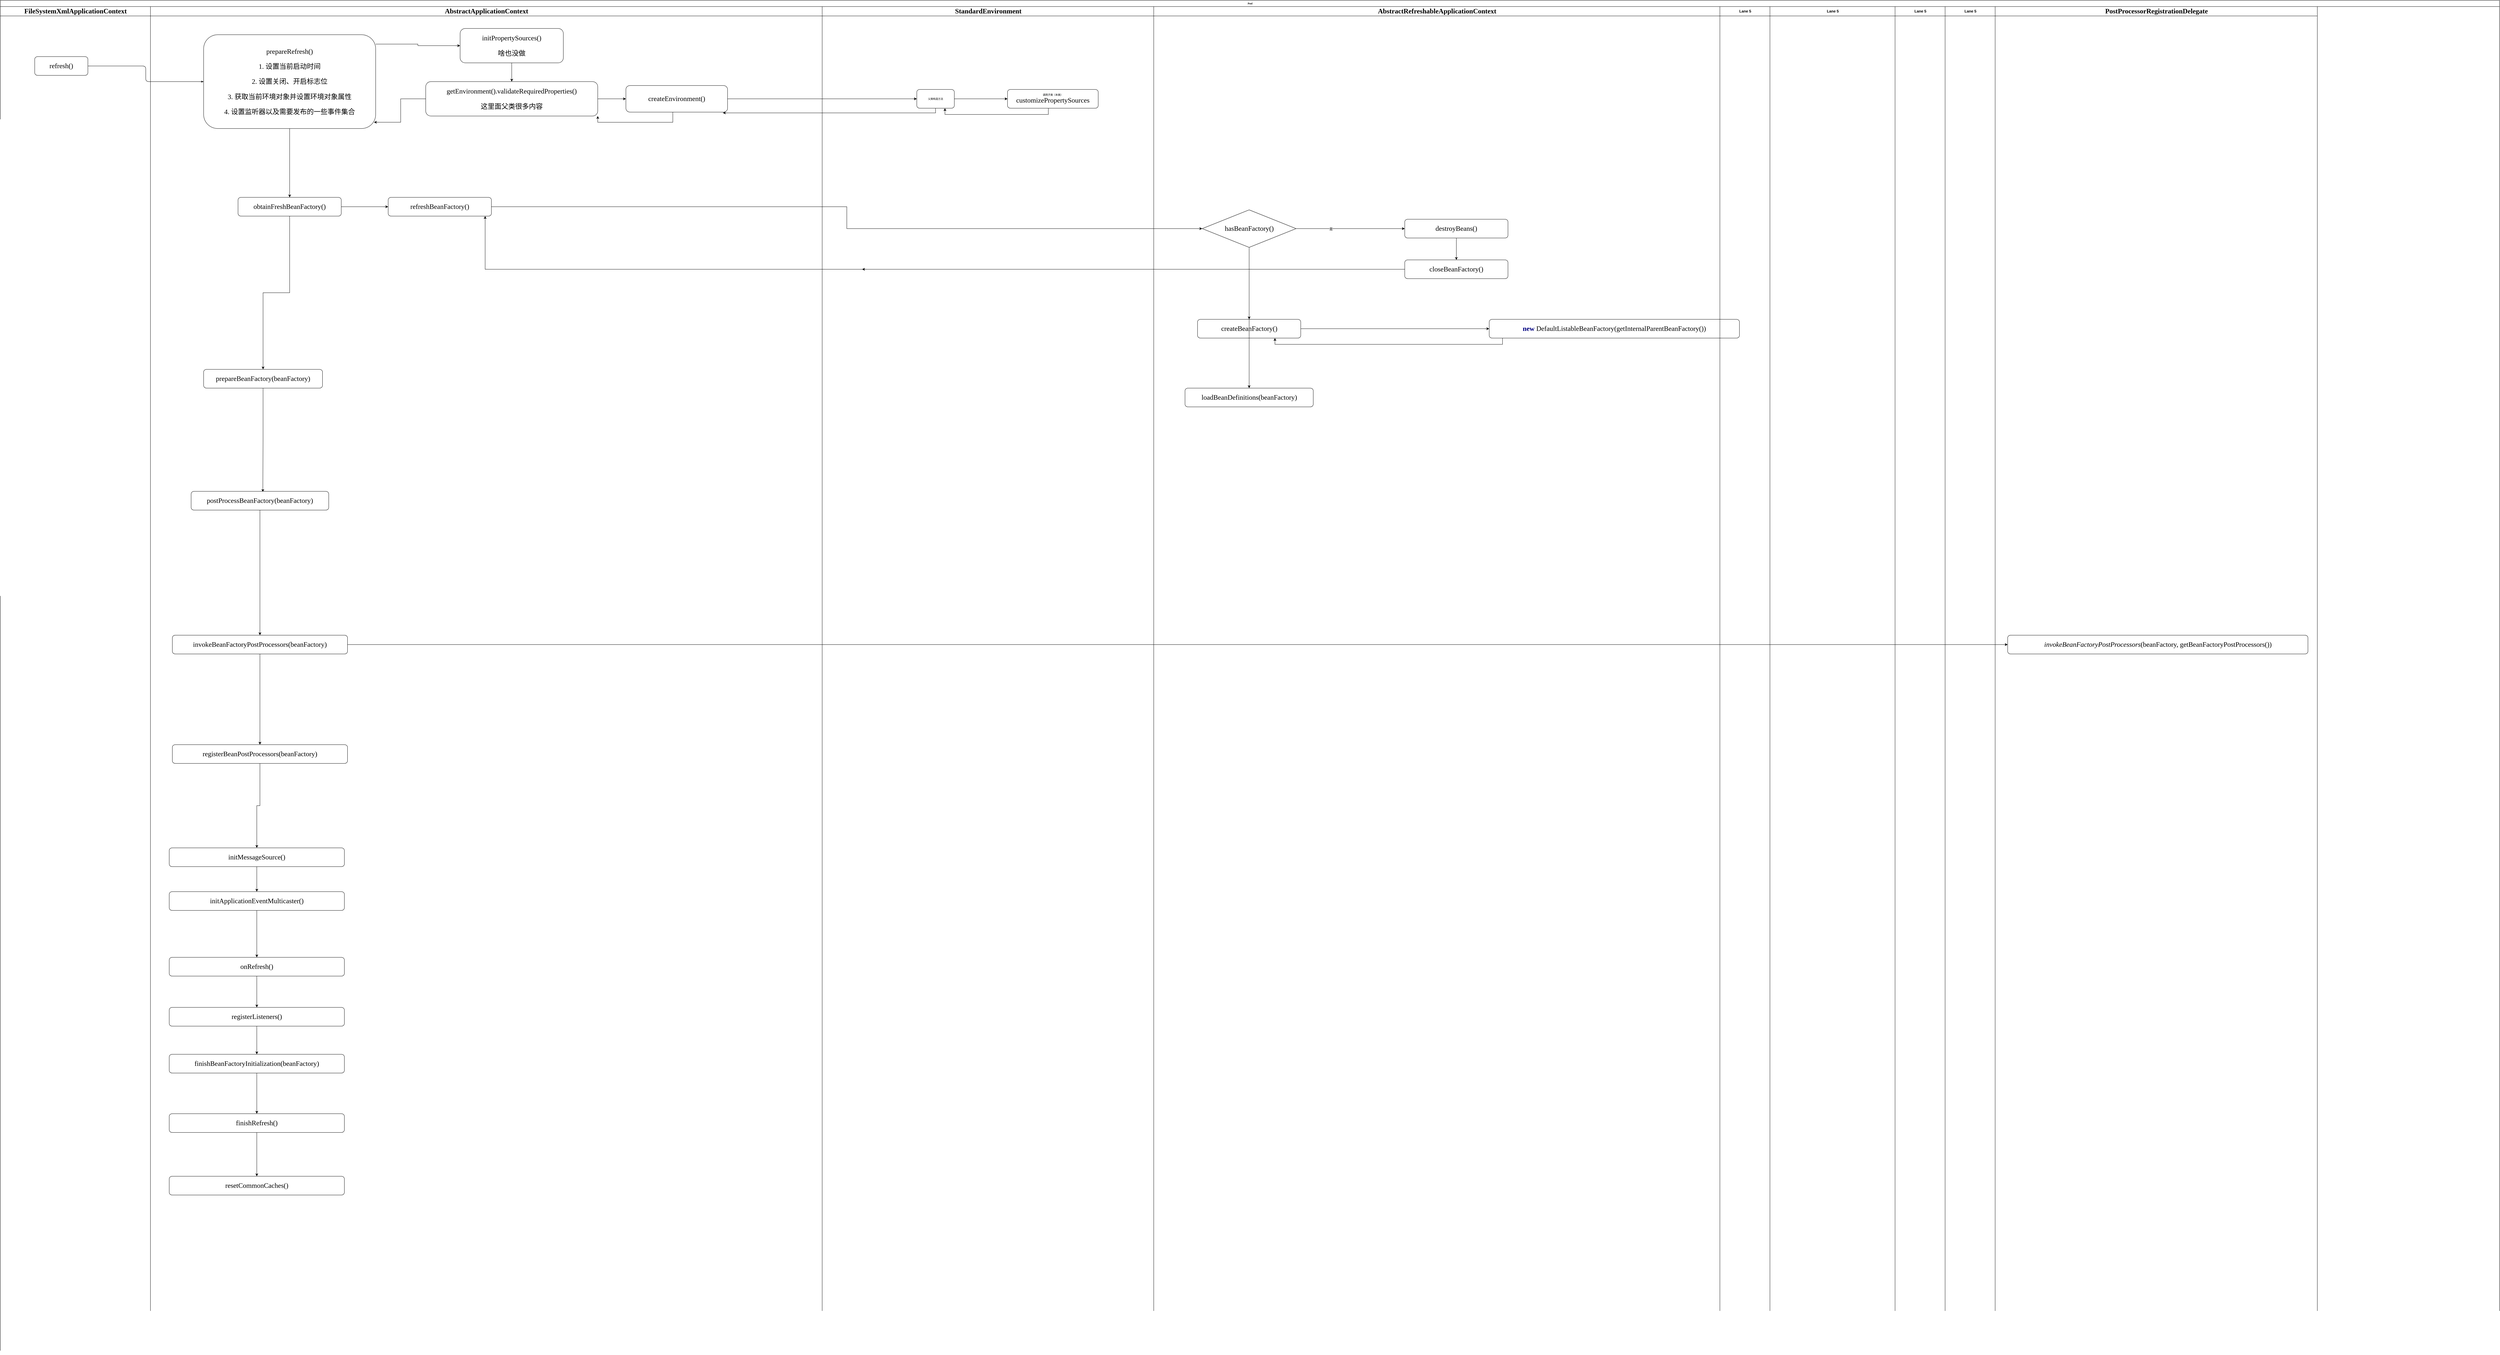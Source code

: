 <mxfile version="19.0.0" type="github">
  <diagram name="Page-1" id="74e2e168-ea6b-b213-b513-2b3c1d86103e">
    <mxGraphModel dx="2332" dy="2043" grid="1" gridSize="10" guides="1" tooltips="1" connect="1" arrows="1" fold="1" page="1" pageScale="1" pageWidth="1100" pageHeight="850" background="none" math="0" shadow="0">
      <root>
        <mxCell id="0" />
        <mxCell id="1" parent="0" />
        <mxCell id="77e6c97f196da883-1" value="Pool" style="swimlane;html=1;childLayout=stackLayout;startSize=20;rounded=0;shadow=0;labelBackgroundColor=none;strokeWidth=1;fontFamily=Verdana;fontSize=8;align=center;" parent="1" vertex="1">
          <mxGeometry x="70" y="-90" width="7990" height="4330" as="geometry" />
        </mxCell>
        <mxCell id="77e6c97f196da883-2" value="&lt;pre style=&quot;background-color: rgb(255, 255, 255); font-family: Consolas; font-size: 16.5pt;&quot;&gt;FileSystemXmlApplicationContext&lt;/pre&gt;" style="swimlane;html=1;startSize=30;" parent="77e6c97f196da883-1" vertex="1">
          <mxGeometry y="20" width="480" height="4310" as="geometry" />
        </mxCell>
        <mxCell id="77e6c97f196da883-8" value="&lt;pre style=&quot;background-color: rgb(255, 255, 255); font-family: Consolas; font-size: 16.5pt;&quot;&gt;refresh()&lt;/pre&gt;" style="rounded=1;whiteSpace=wrap;html=1;shadow=0;labelBackgroundColor=none;strokeWidth=1;fontFamily=Verdana;fontSize=8;align=center;" parent="77e6c97f196da883-2" vertex="1">
          <mxGeometry x="110" y="160" width="170" height="60" as="geometry" />
        </mxCell>
        <mxCell id="77e6c97f196da883-26" style="edgeStyle=orthogonalEdgeStyle;rounded=1;html=1;labelBackgroundColor=none;startArrow=none;startFill=0;startSize=5;endArrow=classicThin;endFill=1;endSize=5;jettySize=auto;orthogonalLoop=1;strokeWidth=1;fontFamily=Verdana;fontSize=8;entryX=0;entryY=0.5;entryDx=0;entryDy=0;" parent="77e6c97f196da883-1" source="77e6c97f196da883-8" target="O03f3KoqR2Wf6FTzpScs-3" edge="1">
          <mxGeometry relative="1" as="geometry">
            <mxPoint x="765" y="115" as="targetPoint" />
          </mxGeometry>
        </mxCell>
        <mxCell id="77e6c97f196da883-39" style="edgeStyle=orthogonalEdgeStyle;rounded=1;html=1;labelBackgroundColor=none;startArrow=none;startFill=0;startSize=5;endArrow=classicThin;endFill=1;endSize=5;jettySize=auto;orthogonalLoop=1;strokeWidth=1;fontFamily=Verdana;fontSize=8" parent="77e6c97f196da883-1" edge="1">
          <mxGeometry relative="1" as="geometry">
            <mxPoint x="1170" y="690" as="sourcePoint" />
          </mxGeometry>
        </mxCell>
        <mxCell id="77e6c97f196da883-40" style="edgeStyle=orthogonalEdgeStyle;rounded=1;html=1;labelBackgroundColor=none;startArrow=none;startFill=0;startSize=5;endArrow=classicThin;endFill=1;endSize=5;jettySize=auto;orthogonalLoop=1;strokeWidth=1;fontFamily=Verdana;fontSize=8" parent="77e6c97f196da883-1" edge="1">
          <mxGeometry relative="1" as="geometry">
            <mxPoint x="1340" y="690" as="sourcePoint" />
          </mxGeometry>
        </mxCell>
        <mxCell id="107ba76e4e335f99-3" style="edgeStyle=orthogonalEdgeStyle;rounded=1;html=1;labelBackgroundColor=none;startArrow=none;startFill=0;startSize=5;endArrow=classicThin;endFill=1;endSize=5;jettySize=auto;orthogonalLoop=1;strokeColor=#000000;strokeWidth=1;fontFamily=Verdana;fontSize=8;fontColor=#000000;" parent="77e6c97f196da883-1" edge="1">
          <mxGeometry relative="1" as="geometry">
            <mxPoint x="1180" y="610" as="targetPoint" />
          </mxGeometry>
        </mxCell>
        <mxCell id="77e6c97f196da883-3" value="&lt;pre style=&quot;background-color: rgb(255, 255, 255); font-family: Consolas; font-size: 16.5pt;&quot;&gt;AbstractApplicationContext&lt;/pre&gt;" style="swimlane;html=1;startSize=30;" parent="77e6c97f196da883-1" vertex="1">
          <mxGeometry x="480" y="20" width="2147.5" height="4310" as="geometry" />
        </mxCell>
        <mxCell id="O03f3KoqR2Wf6FTzpScs-29" style="edgeStyle=orthogonalEdgeStyle;rounded=0;orthogonalLoop=1;jettySize=auto;html=1;" parent="77e6c97f196da883-3" source="O03f3KoqR2Wf6FTzpScs-3" target="O03f3KoqR2Wf6FTzpScs-24" edge="1">
          <mxGeometry relative="1" as="geometry" />
        </mxCell>
        <mxCell id="O03f3KoqR2Wf6FTzpScs-57" style="edgeStyle=orthogonalEdgeStyle;rounded=0;orthogonalLoop=1;jettySize=auto;html=1;entryX=0;entryY=0.5;entryDx=0;entryDy=0;" parent="77e6c97f196da883-3" source="O03f3KoqR2Wf6FTzpScs-3" target="O03f3KoqR2Wf6FTzpScs-49" edge="1">
          <mxGeometry relative="1" as="geometry">
            <Array as="points">
              <mxPoint x="855" y="120" />
              <mxPoint x="855" y="125" />
            </Array>
          </mxGeometry>
        </mxCell>
        <mxCell id="O03f3KoqR2Wf6FTzpScs-3" value="&lt;pre style=&quot;background-color: rgb(255, 255, 255); font-family: Consolas; font-size: 16.5pt;&quot;&gt;&lt;pre style=&quot;font-family: Consolas; font-size: 16.5pt;&quot;&gt;prepareRefresh()&lt;/pre&gt;&lt;pre style=&quot;font-family: Consolas; font-size: 16.5pt;&quot;&gt;1. 设置当前启动时间&lt;/pre&gt;&lt;pre style=&quot;font-family: Consolas; font-size: 16.5pt;&quot;&gt;2. 设置关闭、开启标志位&lt;/pre&gt;&lt;pre style=&quot;font-family: Consolas; font-size: 16.5pt;&quot;&gt;3. 获取当前环境对象并设置环境对象属性&lt;/pre&gt;&lt;pre style=&quot;font-family: Consolas; font-size: 16.5pt;&quot;&gt;4. 设置监听器以及需要发布的一些事件集合&lt;/pre&gt;&lt;/pre&gt;" style="rounded=1;whiteSpace=wrap;html=1;shadow=0;labelBackgroundColor=none;strokeWidth=1;fontFamily=Verdana;fontSize=8;align=center;" parent="77e6c97f196da883-3" vertex="1">
          <mxGeometry x="170" y="90" width="550" height="300" as="geometry" />
        </mxCell>
        <mxCell id="O03f3KoqR2Wf6FTzpScs-30" style="edgeStyle=orthogonalEdgeStyle;rounded=0;orthogonalLoop=1;jettySize=auto;html=1;" parent="77e6c97f196da883-3" source="O03f3KoqR2Wf6FTzpScs-24" target="O03f3KoqR2Wf6FTzpScs-25" edge="1">
          <mxGeometry relative="1" as="geometry" />
        </mxCell>
        <mxCell id="O03f3KoqR2Wf6FTzpScs-169" style="edgeStyle=orthogonalEdgeStyle;rounded=0;orthogonalLoop=1;jettySize=auto;html=1;entryX=0;entryY=0.5;entryDx=0;entryDy=0;" parent="77e6c97f196da883-3" source="O03f3KoqR2Wf6FTzpScs-24" target="O03f3KoqR2Wf6FTzpScs-105" edge="1">
          <mxGeometry relative="1" as="geometry" />
        </mxCell>
        <mxCell id="O03f3KoqR2Wf6FTzpScs-24" value="&lt;pre style=&quot;background-color: rgb(255, 255, 255); font-family: Consolas; font-size: 16.5pt;&quot;&gt;&lt;pre style=&quot;font-family: Consolas; font-size: 16.5pt;&quot;&gt;obtainFreshBeanFactory()&lt;/pre&gt;&lt;/pre&gt;" style="rounded=1;whiteSpace=wrap;html=1;shadow=0;labelBackgroundColor=none;strokeWidth=1;fontFamily=Verdana;fontSize=8;align=center;" parent="77e6c97f196da883-3" vertex="1">
          <mxGeometry x="280" y="610" width="330" height="60" as="geometry" />
        </mxCell>
        <mxCell id="O03f3KoqR2Wf6FTzpScs-31" style="edgeStyle=orthogonalEdgeStyle;rounded=0;orthogonalLoop=1;jettySize=auto;html=1;entryX=0.521;entryY=0.032;entryDx=0;entryDy=0;entryPerimeter=0;" parent="77e6c97f196da883-3" source="O03f3KoqR2Wf6FTzpScs-25" target="O03f3KoqR2Wf6FTzpScs-26" edge="1">
          <mxGeometry relative="1" as="geometry" />
        </mxCell>
        <mxCell id="O03f3KoqR2Wf6FTzpScs-25" value="&lt;pre style=&quot;background-color: rgb(255, 255, 255); font-family: Consolas; font-size: 16.5pt;&quot;&gt;&lt;pre style=&quot;font-family: Consolas; font-size: 16.5pt;&quot;&gt;prepareBeanFactory(beanFactory)&lt;/pre&gt;&lt;/pre&gt;" style="rounded=1;whiteSpace=wrap;html=1;shadow=0;labelBackgroundColor=none;strokeWidth=1;fontFamily=Verdana;fontSize=8;align=center;" parent="77e6c97f196da883-3" vertex="1">
          <mxGeometry x="170" y="1160" width="380" height="60" as="geometry" />
        </mxCell>
        <mxCell id="O03f3KoqR2Wf6FTzpScs-32" style="edgeStyle=orthogonalEdgeStyle;rounded=0;orthogonalLoop=1;jettySize=auto;html=1;" parent="77e6c97f196da883-3" source="O03f3KoqR2Wf6FTzpScs-26" target="O03f3KoqR2Wf6FTzpScs-27" edge="1">
          <mxGeometry relative="1" as="geometry" />
        </mxCell>
        <mxCell id="O03f3KoqR2Wf6FTzpScs-26" value="&lt;pre style=&quot;background-color: rgb(255, 255, 255); font-family: Consolas; font-size: 16.5pt;&quot;&gt;&lt;pre style=&quot;font-family: Consolas; font-size: 16.5pt;&quot;&gt;postProcessBeanFactory(beanFactory)&lt;/pre&gt;&lt;/pre&gt;" style="rounded=1;whiteSpace=wrap;html=1;shadow=0;labelBackgroundColor=none;strokeWidth=1;fontFamily=Verdana;fontSize=8;align=center;" parent="77e6c97f196da883-3" vertex="1">
          <mxGeometry x="130" y="1550" width="440" height="60" as="geometry" />
        </mxCell>
        <mxCell id="O03f3KoqR2Wf6FTzpScs-41" style="edgeStyle=orthogonalEdgeStyle;rounded=0;orthogonalLoop=1;jettySize=auto;html=1;" parent="77e6c97f196da883-3" source="O03f3KoqR2Wf6FTzpScs-27" target="O03f3KoqR2Wf6FTzpScs-33" edge="1">
          <mxGeometry relative="1" as="geometry" />
        </mxCell>
        <mxCell id="O03f3KoqR2Wf6FTzpScs-27" value="&lt;pre style=&quot;background-color: rgb(255, 255, 255); font-family: Consolas; font-size: 16.5pt;&quot;&gt;&lt;pre style=&quot;font-family: Consolas; font-size: 16.5pt;&quot;&gt;invokeBeanFactoryPostProcessors(beanFactory)&lt;/pre&gt;&lt;/pre&gt;" style="rounded=1;whiteSpace=wrap;html=1;shadow=0;labelBackgroundColor=none;strokeWidth=1;fontFamily=Verdana;fontSize=8;align=center;" parent="77e6c97f196da883-3" vertex="1">
          <mxGeometry x="70" y="2010" width="560" height="60" as="geometry" />
        </mxCell>
        <mxCell id="O03f3KoqR2Wf6FTzpScs-42" style="edgeStyle=orthogonalEdgeStyle;rounded=0;orthogonalLoop=1;jettySize=auto;html=1;entryX=0.5;entryY=0;entryDx=0;entryDy=0;" parent="77e6c97f196da883-3" source="O03f3KoqR2Wf6FTzpScs-33" target="O03f3KoqR2Wf6FTzpScs-34" edge="1">
          <mxGeometry relative="1" as="geometry" />
        </mxCell>
        <mxCell id="O03f3KoqR2Wf6FTzpScs-33" value="&lt;pre style=&quot;background-color: rgb(255, 255, 255); font-family: Consolas; font-size: 16.5pt;&quot;&gt;&lt;pre style=&quot;font-family: Consolas; font-size: 16.5pt;&quot;&gt;registerBeanPostProcessors(beanFactory)&lt;/pre&gt;&lt;/pre&gt;" style="rounded=1;whiteSpace=wrap;html=1;shadow=0;labelBackgroundColor=none;strokeWidth=1;fontFamily=Verdana;fontSize=8;align=center;" parent="77e6c97f196da883-3" vertex="1">
          <mxGeometry x="70" y="2360" width="560" height="60" as="geometry" />
        </mxCell>
        <mxCell id="O03f3KoqR2Wf6FTzpScs-43" style="edgeStyle=orthogonalEdgeStyle;rounded=0;orthogonalLoop=1;jettySize=auto;html=1;" parent="77e6c97f196da883-3" source="O03f3KoqR2Wf6FTzpScs-34" target="O03f3KoqR2Wf6FTzpScs-35" edge="1">
          <mxGeometry relative="1" as="geometry" />
        </mxCell>
        <mxCell id="O03f3KoqR2Wf6FTzpScs-34" value="&lt;pre style=&quot;background-color: rgb(255, 255, 255); font-family: Consolas; font-size: 16.5pt;&quot;&gt;&lt;pre style=&quot;font-family: Consolas; font-size: 16.5pt;&quot;&gt;initMessageSource()&lt;/pre&gt;&lt;/pre&gt;" style="rounded=1;whiteSpace=wrap;html=1;shadow=0;labelBackgroundColor=none;strokeWidth=1;fontFamily=Verdana;fontSize=8;align=center;" parent="77e6c97f196da883-3" vertex="1">
          <mxGeometry x="60" y="2690" width="560" height="60" as="geometry" />
        </mxCell>
        <mxCell id="O03f3KoqR2Wf6FTzpScs-44" style="edgeStyle=orthogonalEdgeStyle;rounded=0;orthogonalLoop=1;jettySize=auto;html=1;" parent="77e6c97f196da883-3" source="O03f3KoqR2Wf6FTzpScs-35" target="O03f3KoqR2Wf6FTzpScs-36" edge="1">
          <mxGeometry relative="1" as="geometry" />
        </mxCell>
        <mxCell id="O03f3KoqR2Wf6FTzpScs-35" value="&lt;pre style=&quot;background-color: rgb(255, 255, 255); font-family: Consolas; font-size: 16.5pt;&quot;&gt;&lt;pre style=&quot;font-family: Consolas; font-size: 16.5pt;&quot;&gt;initApplicationEventMulticaster()&lt;/pre&gt;&lt;/pre&gt;" style="rounded=1;whiteSpace=wrap;html=1;shadow=0;labelBackgroundColor=none;strokeWidth=1;fontFamily=Verdana;fontSize=8;align=center;" parent="77e6c97f196da883-3" vertex="1">
          <mxGeometry x="60" y="2830" width="560" height="60" as="geometry" />
        </mxCell>
        <mxCell id="O03f3KoqR2Wf6FTzpScs-45" style="edgeStyle=orthogonalEdgeStyle;rounded=0;orthogonalLoop=1;jettySize=auto;html=1;" parent="77e6c97f196da883-3" source="O03f3KoqR2Wf6FTzpScs-36" target="O03f3KoqR2Wf6FTzpScs-37" edge="1">
          <mxGeometry relative="1" as="geometry" />
        </mxCell>
        <mxCell id="O03f3KoqR2Wf6FTzpScs-36" value="&lt;pre style=&quot;background-color: rgb(255, 255, 255); font-family: Consolas; font-size: 16.5pt;&quot;&gt;&lt;pre style=&quot;font-family: Consolas; font-size: 16.5pt;&quot;&gt;onRefresh()&lt;/pre&gt;&lt;/pre&gt;" style="rounded=1;whiteSpace=wrap;html=1;shadow=0;labelBackgroundColor=none;strokeWidth=1;fontFamily=Verdana;fontSize=8;align=center;" parent="77e6c97f196da883-3" vertex="1">
          <mxGeometry x="60" y="3040" width="560" height="60" as="geometry" />
        </mxCell>
        <mxCell id="O03f3KoqR2Wf6FTzpScs-46" style="edgeStyle=orthogonalEdgeStyle;rounded=0;orthogonalLoop=1;jettySize=auto;html=1;" parent="77e6c97f196da883-3" source="O03f3KoqR2Wf6FTzpScs-37" target="O03f3KoqR2Wf6FTzpScs-38" edge="1">
          <mxGeometry relative="1" as="geometry" />
        </mxCell>
        <mxCell id="O03f3KoqR2Wf6FTzpScs-37" value="&lt;pre style=&quot;background-color: rgb(255, 255, 255); font-family: Consolas; font-size: 16.5pt;&quot;&gt;&lt;pre style=&quot;font-family: Consolas; font-size: 16.5pt;&quot;&gt;registerListeners()&lt;/pre&gt;&lt;/pre&gt;" style="rounded=1;whiteSpace=wrap;html=1;shadow=0;labelBackgroundColor=none;strokeWidth=1;fontFamily=Verdana;fontSize=8;align=center;" parent="77e6c97f196da883-3" vertex="1">
          <mxGeometry x="60" y="3200" width="560" height="60" as="geometry" />
        </mxCell>
        <mxCell id="O03f3KoqR2Wf6FTzpScs-47" style="edgeStyle=orthogonalEdgeStyle;rounded=0;orthogonalLoop=1;jettySize=auto;html=1;" parent="77e6c97f196da883-3" source="O03f3KoqR2Wf6FTzpScs-38" target="O03f3KoqR2Wf6FTzpScs-39" edge="1">
          <mxGeometry relative="1" as="geometry" />
        </mxCell>
        <mxCell id="O03f3KoqR2Wf6FTzpScs-38" value="&lt;pre style=&quot;background-color: rgb(255, 255, 255); font-family: Consolas; font-size: 16.5pt;&quot;&gt;&lt;pre style=&quot;font-family: Consolas; font-size: 16.5pt;&quot;&gt;finishBeanFactoryInitialization(beanFactory)&lt;/pre&gt;&lt;/pre&gt;" style="rounded=1;whiteSpace=wrap;html=1;shadow=0;labelBackgroundColor=none;strokeWidth=1;fontFamily=Verdana;fontSize=8;align=center;" parent="77e6c97f196da883-3" vertex="1">
          <mxGeometry x="60" y="3350" width="560" height="60" as="geometry" />
        </mxCell>
        <mxCell id="O03f3KoqR2Wf6FTzpScs-48" style="edgeStyle=orthogonalEdgeStyle;rounded=0;orthogonalLoop=1;jettySize=auto;html=1;" parent="77e6c97f196da883-3" source="O03f3KoqR2Wf6FTzpScs-39" target="O03f3KoqR2Wf6FTzpScs-40" edge="1">
          <mxGeometry relative="1" as="geometry" />
        </mxCell>
        <mxCell id="O03f3KoqR2Wf6FTzpScs-39" value="&lt;pre style=&quot;background-color: rgb(255, 255, 255); font-family: Consolas; font-size: 16.5pt;&quot;&gt;&lt;pre style=&quot;font-family: Consolas; font-size: 16.5pt;&quot;&gt;finishRefresh()&lt;/pre&gt;&lt;/pre&gt;" style="rounded=1;whiteSpace=wrap;html=1;shadow=0;labelBackgroundColor=none;strokeWidth=1;fontFamily=Verdana;fontSize=8;align=center;" parent="77e6c97f196da883-3" vertex="1">
          <mxGeometry x="60" y="3540" width="560" height="60" as="geometry" />
        </mxCell>
        <mxCell id="O03f3KoqR2Wf6FTzpScs-40" value="&lt;pre style=&quot;background-color: rgb(255, 255, 255); font-family: Consolas; font-size: 16.5pt;&quot;&gt;&lt;pre style=&quot;font-family: Consolas; font-size: 16.5pt;&quot;&gt;resetCommonCaches()&lt;/pre&gt;&lt;/pre&gt;" style="rounded=1;whiteSpace=wrap;html=1;shadow=0;labelBackgroundColor=none;strokeWidth=1;fontFamily=Verdana;fontSize=8;align=center;" parent="77e6c97f196da883-3" vertex="1">
          <mxGeometry x="60" y="3740" width="560" height="60" as="geometry" />
        </mxCell>
        <mxCell id="UtPdikxSxj_HuUd7llLg-3" style="edgeStyle=orthogonalEdgeStyle;rounded=0;orthogonalLoop=1;jettySize=auto;html=1;" edge="1" parent="77e6c97f196da883-3" source="O03f3KoqR2Wf6FTzpScs-49" target="UtPdikxSxj_HuUd7llLg-2">
          <mxGeometry relative="1" as="geometry" />
        </mxCell>
        <mxCell id="O03f3KoqR2Wf6FTzpScs-49" value="&lt;pre style=&quot;background-color: rgb(255, 255, 255); font-family: Consolas; font-size: 16.5pt;&quot;&gt;&lt;pre style=&quot;font-family: Consolas; font-size: 16.5pt;&quot;&gt;initPropertySources()&lt;/pre&gt;&lt;pre style=&quot;font-family: Consolas; font-size: 16.5pt;&quot;&gt;啥也没做&lt;/pre&gt;&lt;/pre&gt;" style="rounded=1;whiteSpace=wrap;html=1;shadow=0;labelBackgroundColor=none;strokeWidth=1;fontFamily=Verdana;fontSize=8;align=center;" parent="77e6c97f196da883-3" vertex="1">
          <mxGeometry x="990" y="70" width="330" height="110" as="geometry" />
        </mxCell>
        <mxCell id="O03f3KoqR2Wf6FTzpScs-105" value="&lt;pre style=&quot;background-color: rgb(255, 255, 255); font-family: Consolas; font-size: 16.5pt;&quot;&gt;&lt;pre style=&quot;font-family: Consolas; font-size: 16.5pt;&quot;&gt;refreshBeanFactory()&lt;/pre&gt;&lt;/pre&gt;" style="rounded=1;whiteSpace=wrap;html=1;shadow=0;labelBackgroundColor=none;strokeWidth=1;fontFamily=Verdana;fontSize=8;align=center;" parent="77e6c97f196da883-3" vertex="1">
          <mxGeometry x="760" y="610" width="330" height="60" as="geometry" />
        </mxCell>
        <mxCell id="UtPdikxSxj_HuUd7llLg-4" style="edgeStyle=orthogonalEdgeStyle;rounded=0;orthogonalLoop=1;jettySize=auto;html=1;entryX=0.99;entryY=0.933;entryDx=0;entryDy=0;entryPerimeter=0;" edge="1" parent="77e6c97f196da883-3" source="UtPdikxSxj_HuUd7llLg-2" target="O03f3KoqR2Wf6FTzpScs-3">
          <mxGeometry relative="1" as="geometry" />
        </mxCell>
        <mxCell id="UtPdikxSxj_HuUd7llLg-111" value="" style="edgeStyle=orthogonalEdgeStyle;rounded=0;orthogonalLoop=1;jettySize=auto;html=1;" edge="1" parent="77e6c97f196da883-3" source="UtPdikxSxj_HuUd7llLg-2" target="UtPdikxSxj_HuUd7llLg-110">
          <mxGeometry relative="1" as="geometry" />
        </mxCell>
        <mxCell id="UtPdikxSxj_HuUd7llLg-2" value="&lt;pre style=&quot;background-color: rgb(255, 255, 255); font-family: Consolas; font-size: 16.5pt;&quot;&gt;&lt;pre style=&quot;font-family: Consolas; font-size: 16.5pt;&quot;&gt;getEnvironment().validateRequiredProperties()&lt;/pre&gt;&lt;pre style=&quot;font-family: Consolas; font-size: 16.5pt;&quot;&gt;这里面父类很多内容&lt;/pre&gt;&lt;/pre&gt;" style="rounded=1;whiteSpace=wrap;html=1;shadow=0;labelBackgroundColor=none;strokeWidth=1;fontFamily=Verdana;fontSize=8;align=center;" vertex="1" parent="77e6c97f196da883-3">
          <mxGeometry x="880" y="240" width="550" height="110" as="geometry" />
        </mxCell>
        <mxCell id="UtPdikxSxj_HuUd7llLg-118" style="edgeStyle=orthogonalEdgeStyle;rounded=0;orthogonalLoop=1;jettySize=auto;html=1;entryX=1;entryY=1;entryDx=0;entryDy=0;" edge="1" parent="77e6c97f196da883-3" source="UtPdikxSxj_HuUd7llLg-110" target="UtPdikxSxj_HuUd7llLg-2">
          <mxGeometry relative="1" as="geometry">
            <Array as="points">
              <mxPoint x="1670" y="370" />
              <mxPoint x="1430" y="370" />
            </Array>
          </mxGeometry>
        </mxCell>
        <mxCell id="UtPdikxSxj_HuUd7llLg-110" value="&lt;pre style=&quot;background-color: rgb(255, 255, 255); font-family: Consolas; font-size: 16.5pt;&quot;&gt;createEnvironment()&lt;/pre&gt;" style="whiteSpace=wrap;html=1;fontSize=8;fontFamily=Verdana;rounded=1;shadow=0;labelBackgroundColor=none;strokeWidth=1;" vertex="1" parent="77e6c97f196da883-3">
          <mxGeometry x="1520" y="252.5" width="325" height="85" as="geometry" />
        </mxCell>
        <mxCell id="77e6c97f196da883-7" value="&lt;pre style=&quot;background-color: rgb(255, 255, 255); font-family: Consolas; font-size: 16.5pt;&quot;&gt;StandardEnvironment&lt;/pre&gt;" style="swimlane;html=1;startSize=30;" parent="77e6c97f196da883-1" vertex="1">
          <mxGeometry x="2627.5" y="20" width="1060" height="4310" as="geometry" />
        </mxCell>
        <mxCell id="UtPdikxSxj_HuUd7llLg-115" value="" style="edgeStyle=orthogonalEdgeStyle;rounded=0;orthogonalLoop=1;jettySize=auto;html=1;" edge="1" parent="77e6c97f196da883-7" source="UtPdikxSxj_HuUd7llLg-112" target="UtPdikxSxj_HuUd7llLg-114">
          <mxGeometry relative="1" as="geometry" />
        </mxCell>
        <mxCell id="UtPdikxSxj_HuUd7llLg-112" value="父类构造方法" style="whiteSpace=wrap;html=1;fontSize=8;fontFamily=Verdana;rounded=1;shadow=0;labelBackgroundColor=none;strokeWidth=1;" vertex="1" parent="77e6c97f196da883-7">
          <mxGeometry x="302.5" y="265" width="120" height="60" as="geometry" />
        </mxCell>
        <mxCell id="UtPdikxSxj_HuUd7llLg-116" style="edgeStyle=orthogonalEdgeStyle;rounded=0;orthogonalLoop=1;jettySize=auto;html=1;entryX=0.75;entryY=1;entryDx=0;entryDy=0;" edge="1" parent="77e6c97f196da883-7" source="UtPdikxSxj_HuUd7llLg-114" target="UtPdikxSxj_HuUd7llLg-112">
          <mxGeometry relative="1" as="geometry">
            <Array as="points">
              <mxPoint x="723" y="345" />
              <mxPoint x="393" y="345" />
            </Array>
          </mxGeometry>
        </mxCell>
        <mxCell id="UtPdikxSxj_HuUd7llLg-114" value="&lt;span style=&quot;font-size: 8px; background-color: rgb(248, 249, 250);&quot;&gt;调用子类（本类）&lt;br&gt;&lt;/span&gt;&lt;span style=&quot;background-color: rgb(255, 255, 255); font-family: Consolas; font-size: 16.5pt;&quot;&gt;customizePropertySources&lt;/span&gt;" style="whiteSpace=wrap;html=1;fontSize=8;fontFamily=Verdana;rounded=1;shadow=0;labelBackgroundColor=none;strokeWidth=1;" vertex="1" parent="77e6c97f196da883-7">
          <mxGeometry x="592.5" y="265" width="290" height="60" as="geometry" />
        </mxCell>
        <mxCell id="77e6c97f196da883-4" value="&lt;pre style=&quot;background-color: rgb(255, 255, 255); font-family: Consolas; font-size: 16.5pt;&quot;&gt;AbstractRefreshableApplicationContext&lt;/pre&gt;" style="swimlane;html=1;startSize=30;" parent="77e6c97f196da883-1" vertex="1">
          <mxGeometry x="3687.5" y="20" width="1810" height="4310" as="geometry" />
        </mxCell>
        <mxCell id="O03f3KoqR2Wf6FTzpScs-158" style="edgeStyle=orthogonalEdgeStyle;rounded=0;orthogonalLoop=1;jettySize=auto;html=1;" parent="77e6c97f196da883-4" source="O03f3KoqR2Wf6FTzpScs-106" target="O03f3KoqR2Wf6FTzpScs-109" edge="1">
          <mxGeometry relative="1" as="geometry" />
        </mxCell>
        <mxCell id="O03f3KoqR2Wf6FTzpScs-160" value="是" style="edgeLabel;html=1;align=center;verticalAlign=middle;resizable=0;points=[];" parent="O03f3KoqR2Wf6FTzpScs-158" vertex="1" connectable="0">
          <mxGeometry x="-0.357" y="-1" relative="1" as="geometry">
            <mxPoint as="offset" />
          </mxGeometry>
        </mxCell>
        <mxCell id="O03f3KoqR2Wf6FTzpScs-163" style="edgeStyle=orthogonalEdgeStyle;rounded=0;orthogonalLoop=1;jettySize=auto;html=1;" parent="77e6c97f196da883-4" source="O03f3KoqR2Wf6FTzpScs-106" target="O03f3KoqR2Wf6FTzpScs-161" edge="1">
          <mxGeometry relative="1" as="geometry" />
        </mxCell>
        <mxCell id="O03f3KoqR2Wf6FTzpScs-106" value="&lt;pre style=&quot;background-color: rgb(255, 255, 255); font-family: Consolas; font-size: 16.5pt;&quot;&gt;hasBeanFactory()&lt;/pre&gt;" style="rhombus;whiteSpace=wrap;html=1;" parent="77e6c97f196da883-4" vertex="1">
          <mxGeometry x="155" y="650" width="300" height="120" as="geometry" />
        </mxCell>
        <mxCell id="O03f3KoqR2Wf6FTzpScs-159" style="edgeStyle=orthogonalEdgeStyle;rounded=0;orthogonalLoop=1;jettySize=auto;html=1;" parent="77e6c97f196da883-4" source="O03f3KoqR2Wf6FTzpScs-109" target="O03f3KoqR2Wf6FTzpScs-157" edge="1">
          <mxGeometry relative="1" as="geometry" />
        </mxCell>
        <mxCell id="O03f3KoqR2Wf6FTzpScs-109" value="&lt;pre style=&quot;background-color: rgb(255, 255, 255); font-family: Consolas; font-size: 16.5pt;&quot;&gt;&lt;pre style=&quot;font-family: Consolas; font-size: 16.5pt;&quot;&gt;destroyBeans()&lt;/pre&gt;&lt;/pre&gt;" style="rounded=1;whiteSpace=wrap;html=1;shadow=0;labelBackgroundColor=none;strokeWidth=1;fontFamily=Verdana;fontSize=8;align=center;" parent="77e6c97f196da883-4" vertex="1">
          <mxGeometry x="802.5" y="680" width="330" height="60" as="geometry" />
        </mxCell>
        <mxCell id="O03f3KoqR2Wf6FTzpScs-157" value="&lt;pre style=&quot;background-color: rgb(255, 255, 255); font-family: Consolas; font-size: 16.5pt;&quot;&gt;&lt;pre style=&quot;font-family: Consolas; font-size: 16.5pt;&quot;&gt;closeBeanFactory()&lt;/pre&gt;&lt;/pre&gt;" style="rounded=1;whiteSpace=wrap;html=1;shadow=0;labelBackgroundColor=none;strokeWidth=1;fontFamily=Verdana;fontSize=8;align=center;" parent="77e6c97f196da883-4" vertex="1">
          <mxGeometry x="802.5" y="810" width="330" height="60" as="geometry" />
        </mxCell>
        <mxCell id="O03f3KoqR2Wf6FTzpScs-166" style="edgeStyle=orthogonalEdgeStyle;rounded=0;orthogonalLoop=1;jettySize=auto;html=1;" parent="77e6c97f196da883-4" source="O03f3KoqR2Wf6FTzpScs-161" target="O03f3KoqR2Wf6FTzpScs-165" edge="1">
          <mxGeometry relative="1" as="geometry" />
        </mxCell>
        <mxCell id="O03f3KoqR2Wf6FTzpScs-171" style="edgeStyle=orthogonalEdgeStyle;rounded=0;orthogonalLoop=1;jettySize=auto;html=1;entryX=0;entryY=0.5;entryDx=0;entryDy=0;" parent="77e6c97f196da883-4" source="O03f3KoqR2Wf6FTzpScs-161" target="O03f3KoqR2Wf6FTzpScs-170" edge="1">
          <mxGeometry relative="1" as="geometry" />
        </mxCell>
        <mxCell id="O03f3KoqR2Wf6FTzpScs-161" value="&lt;pre style=&quot;background-color: rgb(255, 255, 255); font-family: Consolas; font-size: 16.5pt;&quot;&gt;&lt;pre style=&quot;font-family: Consolas; font-size: 16.5pt;&quot;&gt;createBeanFactory()&lt;/pre&gt;&lt;/pre&gt;" style="rounded=1;whiteSpace=wrap;html=1;shadow=0;labelBackgroundColor=none;strokeWidth=1;fontFamily=Verdana;fontSize=8;align=center;" parent="77e6c97f196da883-4" vertex="1">
          <mxGeometry x="140" y="1000" width="330" height="60" as="geometry" />
        </mxCell>
        <mxCell id="O03f3KoqR2Wf6FTzpScs-165" value="&lt;pre style=&quot;background-color: rgb(255, 255, 255); font-family: Consolas; font-size: 16.5pt;&quot;&gt;&lt;pre style=&quot;font-family: Consolas; font-size: 16.5pt;&quot;&gt;loadBeanDefinitions(beanFactory)&lt;/pre&gt;&lt;/pre&gt;" style="rounded=1;whiteSpace=wrap;html=1;shadow=0;labelBackgroundColor=none;strokeWidth=1;fontFamily=Verdana;fontSize=8;align=center;" parent="77e6c97f196da883-4" vertex="1">
          <mxGeometry x="100" y="1220" width="410" height="60" as="geometry" />
        </mxCell>
        <mxCell id="O03f3KoqR2Wf6FTzpScs-172" style="edgeStyle=orthogonalEdgeStyle;rounded=0;orthogonalLoop=1;jettySize=auto;html=1;entryX=0.75;entryY=1;entryDx=0;entryDy=0;" parent="77e6c97f196da883-4" source="O03f3KoqR2Wf6FTzpScs-170" target="O03f3KoqR2Wf6FTzpScs-161" edge="1">
          <mxGeometry relative="1" as="geometry">
            <Array as="points">
              <mxPoint x="1115" y="1080" />
              <mxPoint x="387" y="1080" />
            </Array>
          </mxGeometry>
        </mxCell>
        <mxCell id="O03f3KoqR2Wf6FTzpScs-170" value="&lt;pre style=&quot;background-color: rgb(255, 255, 255); font-family: Consolas; font-size: 16.5pt;&quot;&gt;&lt;pre style=&quot;font-family: Consolas; font-size: 16.5pt;&quot;&gt;&lt;span style=&quot;color:#000080;font-weight:bold;&quot;&gt;new &lt;/span&gt;DefaultListableBeanFactory(getInternalParentBeanFactory())&lt;/pre&gt;&lt;/pre&gt;" style="rounded=1;whiteSpace=wrap;html=1;shadow=0;labelBackgroundColor=none;strokeWidth=1;fontFamily=Verdana;fontSize=8;align=center;" parent="77e6c97f196da883-4" vertex="1">
          <mxGeometry x="1072.5" y="1000" width="800" height="60" as="geometry" />
        </mxCell>
        <mxCell id="O03f3KoqR2Wf6FTzpScs-162" style="edgeStyle=orthogonalEdgeStyle;rounded=0;orthogonalLoop=1;jettySize=auto;html=1;entryX=0;entryY=0.5;entryDx=0;entryDy=0;" parent="77e6c97f196da883-1" source="O03f3KoqR2Wf6FTzpScs-105" target="O03f3KoqR2Wf6FTzpScs-106" edge="1">
          <mxGeometry relative="1" as="geometry" />
        </mxCell>
        <mxCell id="O03f3KoqR2Wf6FTzpScs-168" style="edgeStyle=orthogonalEdgeStyle;rounded=0;orthogonalLoop=1;jettySize=auto;html=1;" parent="77e6c97f196da883-1" source="O03f3KoqR2Wf6FTzpScs-165" target="O03f3KoqR2Wf6FTzpScs-105" edge="1">
          <mxGeometry relative="1" as="geometry">
            <Array as="points">
              <mxPoint x="1550" y="860" />
            </Array>
          </mxGeometry>
        </mxCell>
        <mxCell id="O03f3KoqR2Wf6FTzpScs-175" style="edgeStyle=orthogonalEdgeStyle;rounded=0;orthogonalLoop=1;jettySize=auto;html=1;entryX=0;entryY=0.5;entryDx=0;entryDy=0;" parent="77e6c97f196da883-1" source="O03f3KoqR2Wf6FTzpScs-27" target="O03f3KoqR2Wf6FTzpScs-174" edge="1">
          <mxGeometry relative="1" as="geometry" />
        </mxCell>
        <mxCell id="77e6c97f196da883-6" value="Lane 5" style="swimlane;html=1;startSize=30;" parent="77e6c97f196da883-1" vertex="1">
          <mxGeometry x="5497.5" y="20" width="160" height="4310" as="geometry">
            <mxRectangle x="5470" y="20" width="30" height="6830" as="alternateBounds" />
          </mxGeometry>
        </mxCell>
        <mxCell id="77e6c97f196da883-37" style="edgeStyle=orthogonalEdgeStyle;rounded=1;html=1;labelBackgroundColor=none;startArrow=none;startFill=0;startSize=5;endArrow=classicThin;endFill=1;endSize=5;jettySize=auto;orthogonalLoop=1;strokeWidth=1;fontFamily=Verdana;fontSize=8" parent="77e6c97f196da883-6" edge="1">
          <mxGeometry relative="1" as="geometry">
            <mxPoint x="80" y="460" as="sourcePoint" />
          </mxGeometry>
        </mxCell>
        <mxCell id="77e6c97f196da883-38" style="edgeStyle=orthogonalEdgeStyle;rounded=1;html=1;labelBackgroundColor=none;startArrow=none;startFill=0;startSize=5;endArrow=classicThin;endFill=1;endSize=5;jettySize=auto;orthogonalLoop=1;strokeWidth=1;fontFamily=Verdana;fontSize=8" parent="77e6c97f196da883-6" edge="1">
          <mxGeometry relative="1" as="geometry">
            <mxPoint x="80" y="560" as="targetPoint" />
          </mxGeometry>
        </mxCell>
        <mxCell id="UtPdikxSxj_HuUd7llLg-54" value="Lane 5" style="swimlane;html=1;startSize=30;" vertex="1" parent="77e6c97f196da883-1">
          <mxGeometry x="5657.5" y="20" width="400" height="4310" as="geometry">
            <mxRectangle x="5470" y="20" width="30" height="6830" as="alternateBounds" />
          </mxGeometry>
        </mxCell>
        <mxCell id="UtPdikxSxj_HuUd7llLg-55" style="edgeStyle=orthogonalEdgeStyle;rounded=1;html=1;labelBackgroundColor=none;startArrow=none;startFill=0;startSize=5;endArrow=classicThin;endFill=1;endSize=5;jettySize=auto;orthogonalLoop=1;strokeWidth=1;fontFamily=Verdana;fontSize=8" edge="1" parent="UtPdikxSxj_HuUd7llLg-54">
          <mxGeometry relative="1" as="geometry">
            <mxPoint x="80" y="460" as="sourcePoint" />
          </mxGeometry>
        </mxCell>
        <mxCell id="UtPdikxSxj_HuUd7llLg-56" style="edgeStyle=orthogonalEdgeStyle;rounded=1;html=1;labelBackgroundColor=none;startArrow=none;startFill=0;startSize=5;endArrow=classicThin;endFill=1;endSize=5;jettySize=auto;orthogonalLoop=1;strokeWidth=1;fontFamily=Verdana;fontSize=8" edge="1" parent="UtPdikxSxj_HuUd7llLg-54">
          <mxGeometry relative="1" as="geometry">
            <mxPoint x="80" y="560" as="targetPoint" />
          </mxGeometry>
        </mxCell>
        <mxCell id="UtPdikxSxj_HuUd7llLg-57" value="Lane 5" style="swimlane;html=1;startSize=30;" vertex="1" parent="77e6c97f196da883-1">
          <mxGeometry x="6057.5" y="20" width="160" height="4310" as="geometry">
            <mxRectangle x="5470" y="20" width="30" height="6830" as="alternateBounds" />
          </mxGeometry>
        </mxCell>
        <mxCell id="UtPdikxSxj_HuUd7llLg-58" style="edgeStyle=orthogonalEdgeStyle;rounded=1;html=1;labelBackgroundColor=none;startArrow=none;startFill=0;startSize=5;endArrow=classicThin;endFill=1;endSize=5;jettySize=auto;orthogonalLoop=1;strokeWidth=1;fontFamily=Verdana;fontSize=8" edge="1" parent="UtPdikxSxj_HuUd7llLg-57">
          <mxGeometry relative="1" as="geometry">
            <mxPoint x="80" y="460" as="sourcePoint" />
          </mxGeometry>
        </mxCell>
        <mxCell id="UtPdikxSxj_HuUd7llLg-59" style="edgeStyle=orthogonalEdgeStyle;rounded=1;html=1;labelBackgroundColor=none;startArrow=none;startFill=0;startSize=5;endArrow=classicThin;endFill=1;endSize=5;jettySize=auto;orthogonalLoop=1;strokeWidth=1;fontFamily=Verdana;fontSize=8" edge="1" parent="UtPdikxSxj_HuUd7llLg-57">
          <mxGeometry relative="1" as="geometry">
            <mxPoint x="80" y="560" as="targetPoint" />
          </mxGeometry>
        </mxCell>
        <mxCell id="UtPdikxSxj_HuUd7llLg-60" value="Lane 5" style="swimlane;html=1;startSize=30;" vertex="1" parent="77e6c97f196da883-1">
          <mxGeometry x="6217.5" y="20" width="160" height="4310" as="geometry">
            <mxRectangle x="5470" y="20" width="30" height="6830" as="alternateBounds" />
          </mxGeometry>
        </mxCell>
        <mxCell id="UtPdikxSxj_HuUd7llLg-61" style="edgeStyle=orthogonalEdgeStyle;rounded=1;html=1;labelBackgroundColor=none;startArrow=none;startFill=0;startSize=5;endArrow=classicThin;endFill=1;endSize=5;jettySize=auto;orthogonalLoop=1;strokeWidth=1;fontFamily=Verdana;fontSize=8" edge="1" parent="UtPdikxSxj_HuUd7llLg-60">
          <mxGeometry relative="1" as="geometry">
            <mxPoint x="80" y="460" as="sourcePoint" />
          </mxGeometry>
        </mxCell>
        <mxCell id="UtPdikxSxj_HuUd7llLg-62" style="edgeStyle=orthogonalEdgeStyle;rounded=1;html=1;labelBackgroundColor=none;startArrow=none;startFill=0;startSize=5;endArrow=classicThin;endFill=1;endSize=5;jettySize=auto;orthogonalLoop=1;strokeWidth=1;fontFamily=Verdana;fontSize=8" edge="1" parent="UtPdikxSxj_HuUd7llLg-60">
          <mxGeometry relative="1" as="geometry">
            <mxPoint x="80" y="560" as="targetPoint" />
          </mxGeometry>
        </mxCell>
        <mxCell id="77e6c97f196da883-5" value="&lt;pre style=&quot;background-color: rgb(255, 255, 255); font-family: Consolas; font-size: 16.5pt;&quot;&gt;PostProcessorRegistrationDelegate&lt;/pre&gt;" style="swimlane;html=1;startSize=30;" parent="77e6c97f196da883-1" vertex="1">
          <mxGeometry x="6377.5" y="20" width="1030" height="4310" as="geometry" />
        </mxCell>
        <mxCell id="77e6c97f196da883-34" style="edgeStyle=orthogonalEdgeStyle;rounded=1;html=1;labelBackgroundColor=none;startArrow=none;startFill=0;startSize=5;endArrow=classicThin;endFill=1;endSize=5;jettySize=auto;orthogonalLoop=1;strokeColor=#000000;strokeWidth=1;fontFamily=Verdana;fontSize=8;fontColor=#000000;" parent="77e6c97f196da883-5" edge="1">
          <mxGeometry relative="1" as="geometry">
            <mxPoint x="80" y="320" as="targetPoint" />
          </mxGeometry>
        </mxCell>
        <mxCell id="O03f3KoqR2Wf6FTzpScs-174" value="&lt;pre style=&quot;background-color: rgb(255, 255, 255); font-family: Consolas; font-size: 16.5pt;&quot;&gt;&lt;pre style=&quot;font-family: Consolas; font-size: 16.5pt;&quot;&gt;&lt;span style=&quot;font-style:italic;&quot;&gt;invokeBeanFactoryPostProcessors&lt;/span&gt;(beanFactory, getBeanFactoryPostProcessors())&lt;/pre&gt;&lt;/pre&gt;" style="rounded=1;whiteSpace=wrap;html=1;shadow=0;labelBackgroundColor=none;strokeWidth=1;fontFamily=Verdana;fontSize=8;align=center;" parent="77e6c97f196da883-5" vertex="1">
          <mxGeometry x="40" y="2010" width="960" height="60" as="geometry" />
        </mxCell>
        <mxCell id="UtPdikxSxj_HuUd7llLg-113" value="" style="edgeStyle=orthogonalEdgeStyle;rounded=0;orthogonalLoop=1;jettySize=auto;html=1;" edge="1" parent="77e6c97f196da883-1" source="UtPdikxSxj_HuUd7llLg-110" target="UtPdikxSxj_HuUd7llLg-112">
          <mxGeometry relative="1" as="geometry" />
        </mxCell>
        <mxCell id="UtPdikxSxj_HuUd7llLg-117" style="edgeStyle=orthogonalEdgeStyle;rounded=0;orthogonalLoop=1;jettySize=auto;html=1;entryX=0.954;entryY=1.029;entryDx=0;entryDy=0;entryPerimeter=0;" edge="1" parent="77e6c97f196da883-1" source="UtPdikxSxj_HuUd7llLg-112" target="UtPdikxSxj_HuUd7llLg-110">
          <mxGeometry relative="1" as="geometry">
            <Array as="points">
              <mxPoint x="2990" y="360" />
            </Array>
          </mxGeometry>
        </mxCell>
        <mxCell id="O03f3KoqR2Wf6FTzpScs-164" style="edgeStyle=orthogonalEdgeStyle;rounded=0;orthogonalLoop=1;jettySize=auto;html=1;" parent="1" source="O03f3KoqR2Wf6FTzpScs-157" edge="1">
          <mxGeometry relative="1" as="geometry">
            <mxPoint x="2825" y="770" as="targetPoint" />
          </mxGeometry>
        </mxCell>
      </root>
    </mxGraphModel>
  </diagram>
</mxfile>
